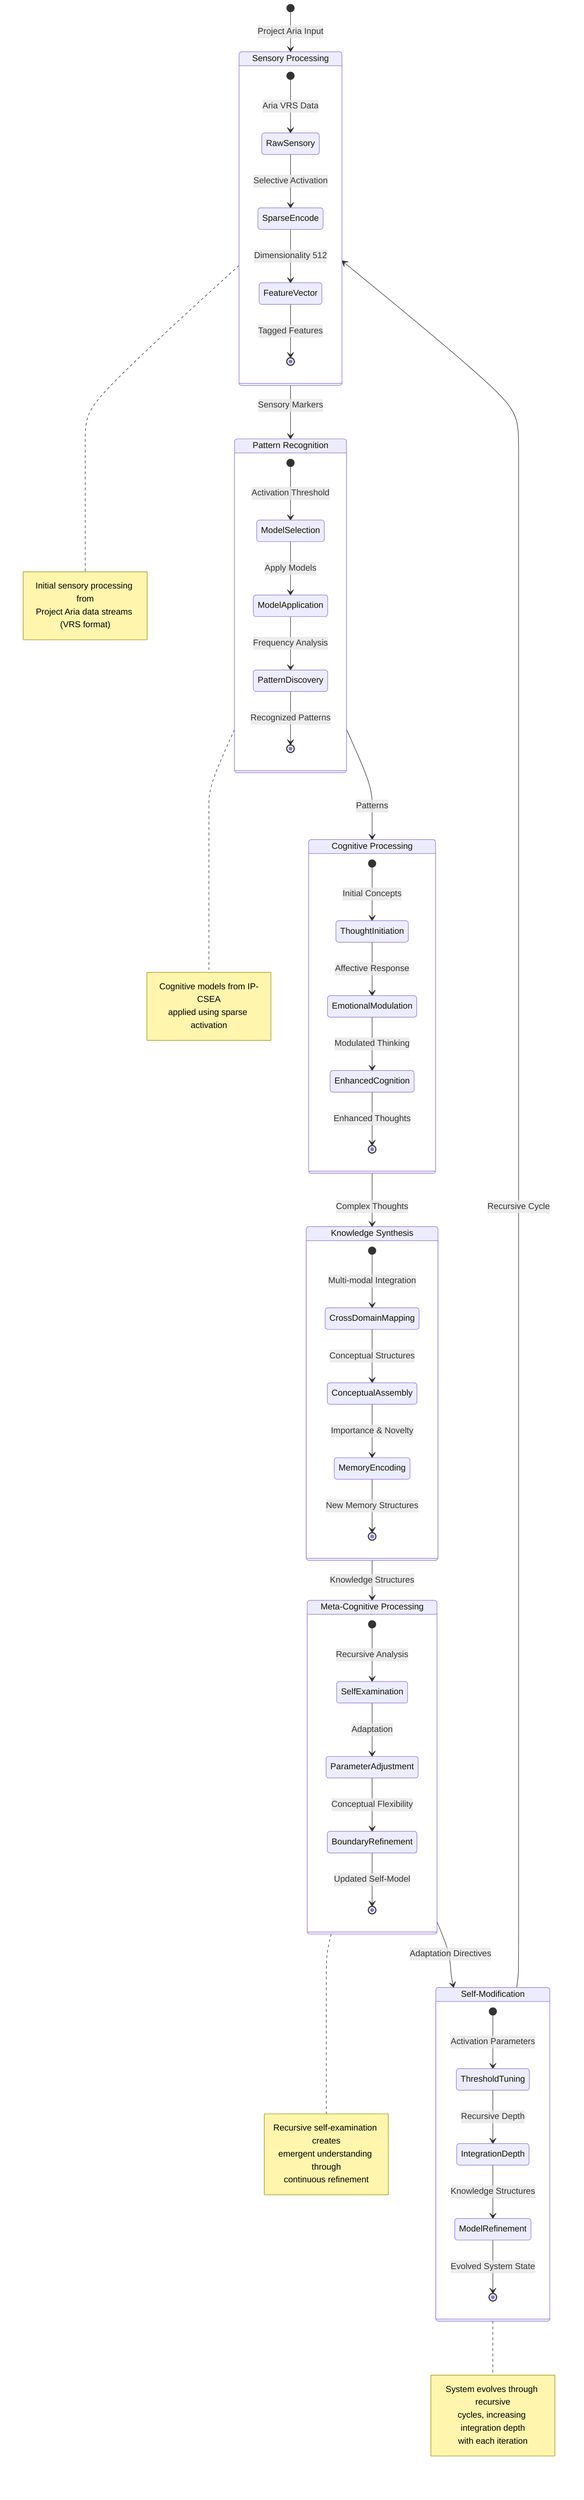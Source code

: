 stateDiagram-v2
    [*] --> SensoryPerception: Project Aria Input
    
    state "Sensory Processing" as SensoryPerception {
        [*] --> RawSensory: Aria VRS Data
        RawSensory --> SparseEncode: Selective Activation
        SparseEncode --> FeatureVector: Dimensionality 512
        FeatureVector --> [*]: Tagged Features
    }
    
    SensoryPerception --> PatternRecognition: Sensory Markers
    
    state "Pattern Recognition" as PatternRecognition {
        [*] --> ModelSelection: Activation Threshold
        ModelSelection --> ModelApplication: Apply Models
        ModelApplication --> PatternDiscovery: Frequency Analysis
        PatternDiscovery --> [*]: Recognized Patterns
    }
    
    PatternRecognition --> CognitiveProcessing: Patterns

    state "Cognitive Processing" as CognitiveProcessing {
        [*] --> ThoughtInitiation: Initial Concepts
        ThoughtInitiation --> EmotionalModulation: Affective Response
        EmotionalModulation --> EnhancedCognition: Modulated Thinking
        EnhancedCognition --> [*]: Enhanced Thoughts
    }
    
    CognitiveProcessing --> KnowledgeSynthesis: Complex Thoughts
    
    state "Knowledge Synthesis" as KnowledgeSynthesis {
        [*] --> CrossDomainMapping: Multi-modal Integration
        CrossDomainMapping --> ConceptualAssembly: Conceptual Structures
        ConceptualAssembly --> MemoryEncoding: Importance & Novelty
        MemoryEncoding --> [*]: New Memory Structures
    }
    
    KnowledgeSynthesis --> MetaCognition: Knowledge Structures
    
    state "Meta-Cognitive Processing" as MetaCognition {
        [*] --> SelfExamination: Recursive Analysis
        SelfExamination --> ParameterAdjustment: Adaptation
        ParameterAdjustment --> BoundaryRefinement: Conceptual Flexibility
        BoundaryRefinement --> [*]: Updated Self-Model
    }
    
    MetaCognition --> SelfModification: Adaptation Directives
    
    state "Self-Modification" as SelfModification {
        [*] --> ThresholdTuning: Activation Parameters
        ThresholdTuning --> IntegrationDepth: Recursive Depth
        IntegrationDepth --> ModelRefinement: Knowledge Structures
        ModelRefinement --> [*]: Evolved System State
    }
    
    SelfModification --> SensoryPerception: Recursive Cycle
    
    note right of SensoryPerception
        Initial sensory processing from
        Project Aria data streams (VRS format)
    end note
    
    note right of PatternRecognition
        Cognitive models from IP-CSEA
        applied using sparse activation
    end note
    
    note right of MetaCognition
        Recursive self-examination creates
        emergent understanding through
        continuous refinement
    end note
    
    note right of SelfModification
        System evolves through recursive
        cycles, increasing integration depth
        with each iteration
    end note